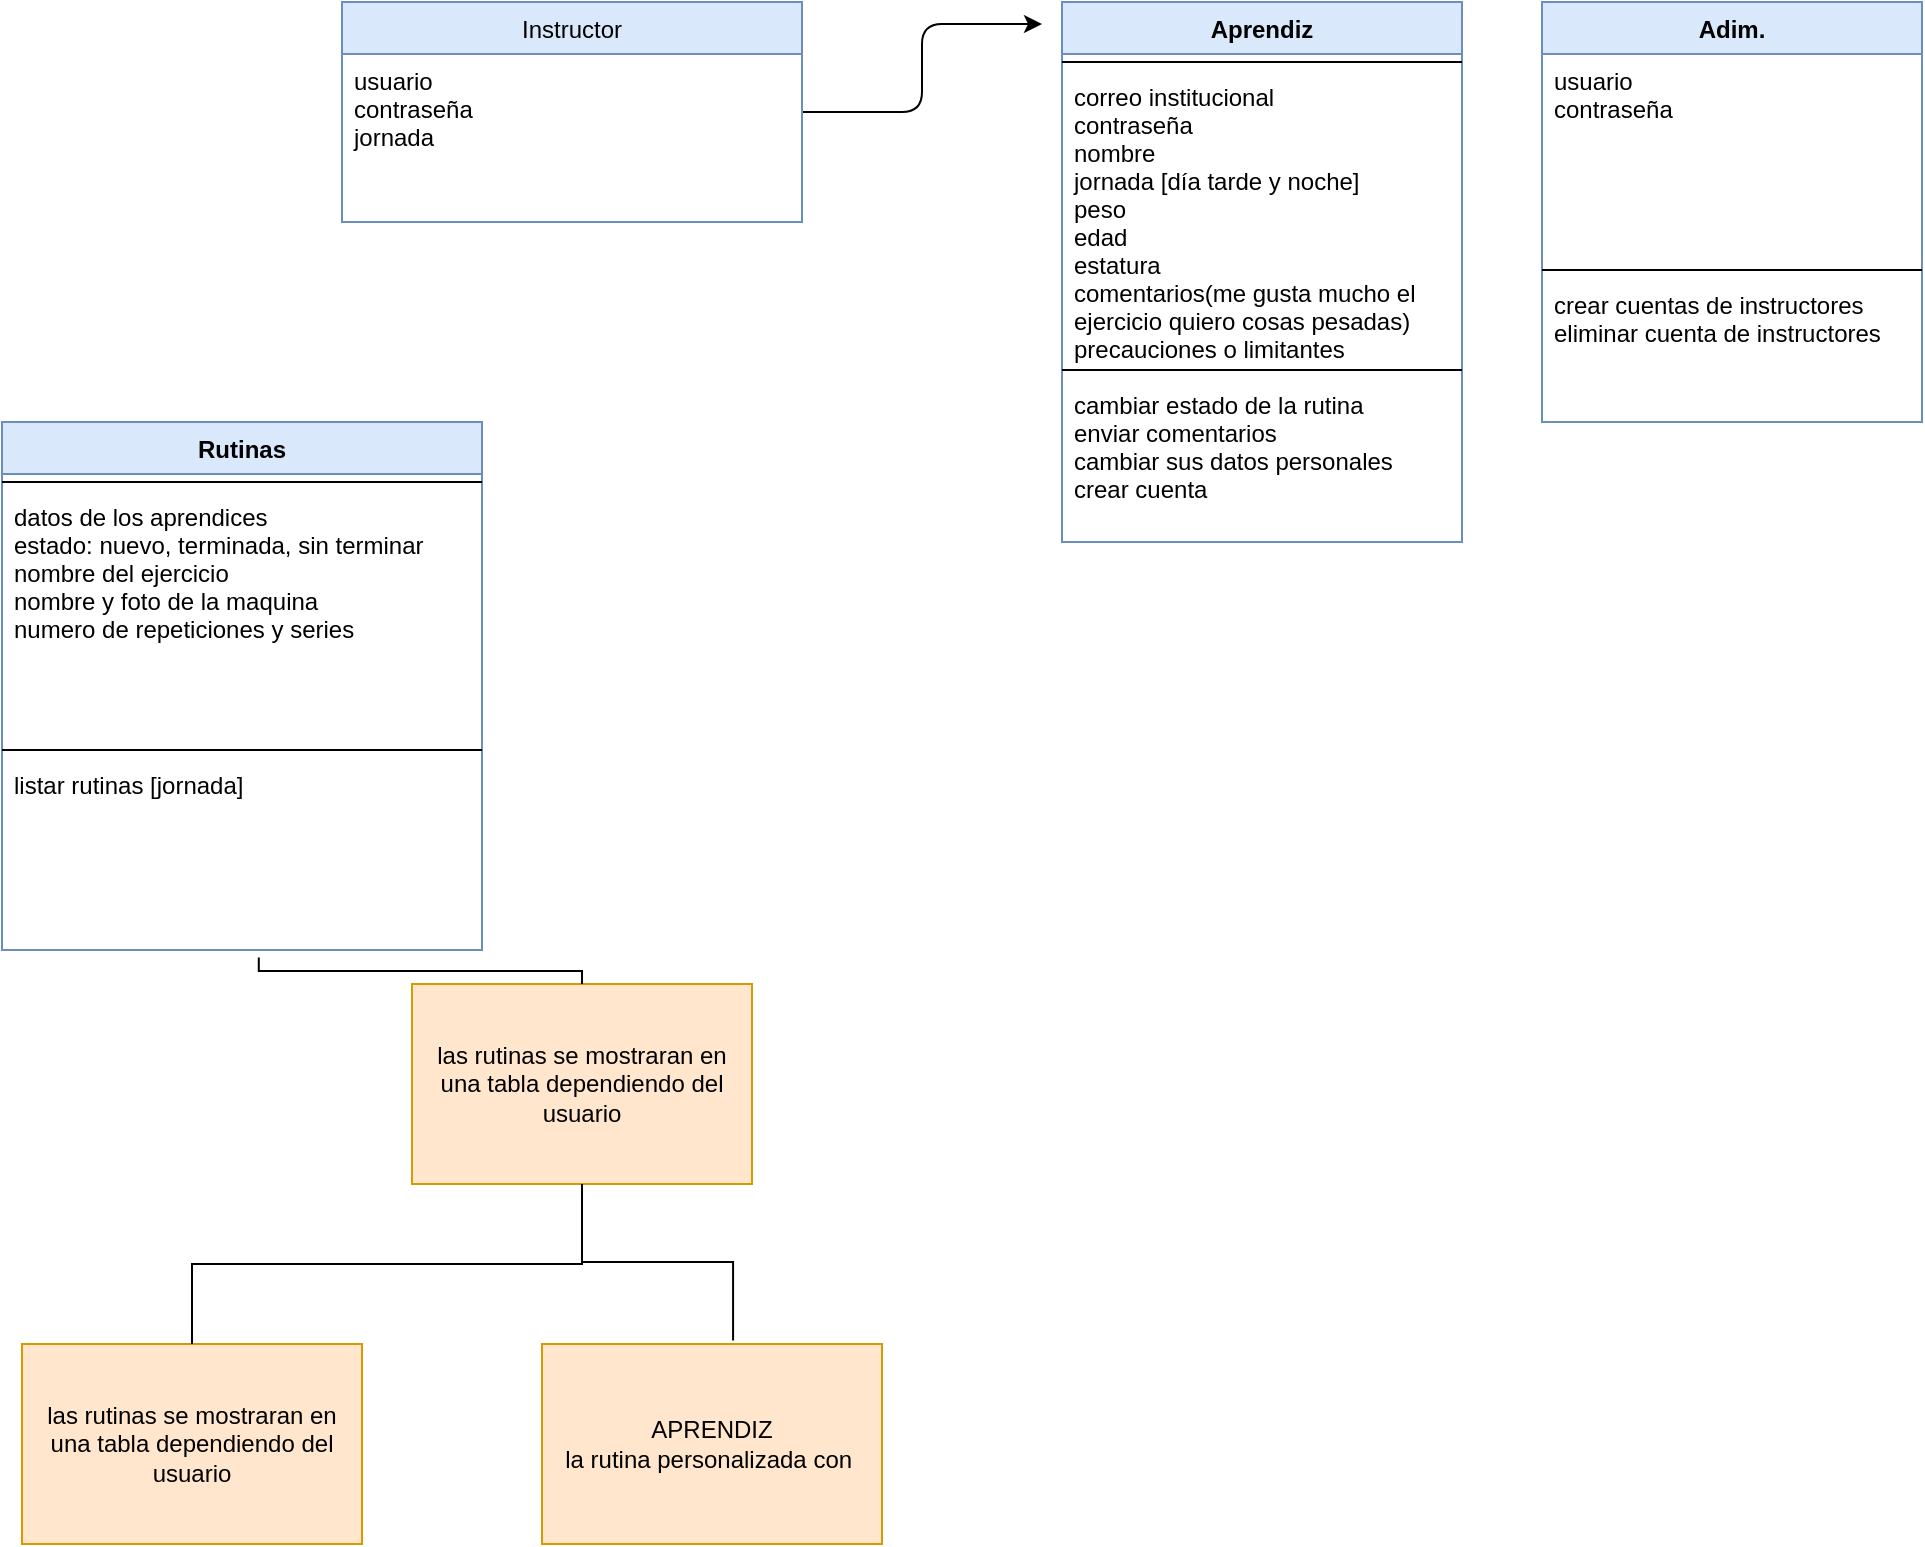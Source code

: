 <mxfile version="13.6.5" type="device"><diagram id="tiSia_EYbJKMlvK69cE2" name="Page-1"><mxGraphModel dx="1393" dy="855" grid="1" gridSize="10" guides="1" tooltips="1" connect="1" arrows="1" fold="1" page="1" pageScale="1" pageWidth="827" pageHeight="1169" math="0" shadow="0"><root><mxCell id="0"/><mxCell id="1" parent="0"/><mxCell id="CPXpPrc4PPXqg7XYj5Fg-28" value="las rutinas se mostraran en una tabla dependiendo del usuario" style="whiteSpace=wrap;html=1;align=center;verticalAlign=middle;treeFolding=1;treeMoving=1;newEdgeStyle={&quot;edgeStyle&quot;:&quot;elbowEdgeStyle&quot;,&quot;startArrow&quot;:&quot;none&quot;,&quot;endArrow&quot;:&quot;none&quot;};fillColor=#ffe6cc;strokeColor=#d79b00;" parent="1" vertex="1" collapsed="1"><mxGeometry x="-125" y="610" width="170" height="100" as="geometry"/></mxCell><mxCell id="CPXpPrc4PPXqg7XYj5Fg-29" value="" style="edgeStyle=elbowEdgeStyle;elbow=vertical;startArrow=none;endArrow=none;rounded=0;exitX=0.535;exitY=1.039;exitDx=0;exitDy=0;exitPerimeter=0;" parent="1" source="CPXpPrc4PPXqg7XYj5Fg-17" target="CPXpPrc4PPXqg7XYj5Fg-28" edge="1"><mxGeometry relative="1" as="geometry"><mxPoint x="160" y="480" as="sourcePoint"/><mxPoint x="210" y="590" as="targetPoint"/></mxGeometry></mxCell><mxCell id="CPXpPrc4PPXqg7XYj5Fg-31" value="" style="edgeStyle=elbowEdgeStyle;elbow=horizontal;endArrow=classic;html=1;" parent="1" source="CPXpPrc4PPXqg7XYj5Fg-2" edge="1"><mxGeometry width="50" height="50" relative="1" as="geometry"><mxPoint x="80" y="310" as="sourcePoint"/><mxPoint x="190" y="130" as="targetPoint"/></mxGeometry></mxCell><mxCell id="CPXpPrc4PPXqg7XYj5Fg-2" value="Instructor" style="swimlane;fontStyle=0;childLayout=stackLayout;horizontal=1;startSize=26;fillColor=#dae8fc;horizontalStack=0;resizeParent=1;resizeParentMax=0;resizeLast=0;collapsible=1;marginBottom=0;strokeColor=#6c8ebf;" parent="1" vertex="1"><mxGeometry x="-160" y="119" width="230" height="110" as="geometry"/></mxCell><mxCell id="CPXpPrc4PPXqg7XYj5Fg-3" value="usuario&#10;contraseña&#10;jornada&#10;" style="text;strokeColor=none;fillColor=none;align=left;verticalAlign=top;spacingLeft=4;spacingRight=4;overflow=hidden;rotatable=0;points=[[0,0.5],[1,0.5]];portConstraint=eastwest;" parent="CPXpPrc4PPXqg7XYj5Fg-2" vertex="1"><mxGeometry y="26" width="230" height="84" as="geometry"/></mxCell><mxCell id="CPXpPrc4PPXqg7XYj5Fg-18" value="Aprendiz" style="swimlane;fontStyle=1;align=center;verticalAlign=top;childLayout=stackLayout;horizontal=1;startSize=26;horizontalStack=0;resizeParent=1;resizeParentMax=0;resizeLast=0;collapsible=1;marginBottom=0;fillColor=#dae8fc;strokeColor=#6c8ebf;" parent="1" vertex="1"><mxGeometry x="200" y="119" width="200" height="270" as="geometry"/></mxCell><mxCell id="CPXpPrc4PPXqg7XYj5Fg-20" value="" style="line;strokeWidth=1;fillColor=none;align=left;verticalAlign=middle;spacingTop=-1;spacingLeft=3;spacingRight=3;rotatable=0;labelPosition=right;points=[];portConstraint=eastwest;" parent="CPXpPrc4PPXqg7XYj5Fg-18" vertex="1"><mxGeometry y="26" width="200" height="8" as="geometry"/></mxCell><mxCell id="CPXpPrc4PPXqg7XYj5Fg-19" value="correo institucional&#10;contraseña&#10;nombre&#10;jornada [día tarde y noche]&#10;peso&#10;edad&#10;estatura&#10;comentarios(me gusta mucho el &#10;ejercicio quiero cosas pesadas)&#10;precauciones o limitantes&#10;&#10;&#10;" style="text;strokeColor=none;fillColor=none;align=left;verticalAlign=top;spacingLeft=4;spacingRight=4;overflow=hidden;rotatable=0;points=[[0,0.5],[1,0.5]];portConstraint=eastwest;" parent="CPXpPrc4PPXqg7XYj5Fg-18" vertex="1"><mxGeometry y="34" width="200" height="146" as="geometry"/></mxCell><mxCell id="CPXpPrc4PPXqg7XYj5Fg-30" value="" style="line;strokeWidth=1;fillColor=none;align=left;verticalAlign=middle;spacingTop=-1;spacingLeft=3;spacingRight=3;rotatable=0;labelPosition=right;points=[];portConstraint=eastwest;" parent="CPXpPrc4PPXqg7XYj5Fg-18" vertex="1"><mxGeometry y="180" width="200" height="8" as="geometry"/></mxCell><mxCell id="CPXpPrc4PPXqg7XYj5Fg-21" value="cambiar estado de la rutina &#10;enviar comentarios&#10;cambiar sus datos personales&#10;crear cuenta" style="text;strokeColor=none;fillColor=none;align=left;verticalAlign=top;spacingLeft=4;spacingRight=4;overflow=hidden;rotatable=0;points=[[0,0.5],[1,0.5]];portConstraint=eastwest;" parent="CPXpPrc4PPXqg7XYj5Fg-18" vertex="1"><mxGeometry y="188" width="200" height="82" as="geometry"/></mxCell><mxCell id="86vtieUjII6Jvk5vjJow-2" value="Adim." style="swimlane;fontStyle=1;align=center;verticalAlign=top;childLayout=stackLayout;horizontal=1;startSize=26;horizontalStack=0;resizeParent=1;resizeParentMax=0;resizeLast=0;collapsible=1;marginBottom=0;fillColor=#dae8fc;strokeColor=#6c8ebf;" vertex="1" parent="1"><mxGeometry x="440" y="119" width="190" height="210" as="geometry"/></mxCell><mxCell id="86vtieUjII6Jvk5vjJow-3" value="usuario&#10;contraseña" style="text;strokeColor=none;fillColor=none;align=left;verticalAlign=top;spacingLeft=4;spacingRight=4;overflow=hidden;rotatable=0;points=[[0,0.5],[1,0.5]];portConstraint=eastwest;" vertex="1" parent="86vtieUjII6Jvk5vjJow-2"><mxGeometry y="26" width="190" height="104" as="geometry"/></mxCell><mxCell id="86vtieUjII6Jvk5vjJow-4" value="" style="line;strokeWidth=1;fillColor=none;align=left;verticalAlign=middle;spacingTop=-1;spacingLeft=3;spacingRight=3;rotatable=0;labelPosition=right;points=[];portConstraint=eastwest;" vertex="1" parent="86vtieUjII6Jvk5vjJow-2"><mxGeometry y="130" width="190" height="8" as="geometry"/></mxCell><mxCell id="86vtieUjII6Jvk5vjJow-5" value="crear cuentas de instructores&#10;eliminar cuenta de instructores" style="text;strokeColor=none;fillColor=none;align=left;verticalAlign=top;spacingLeft=4;spacingRight=4;overflow=hidden;rotatable=0;points=[[0,0.5],[1,0.5]];portConstraint=eastwest;" vertex="1" parent="86vtieUjII6Jvk5vjJow-2"><mxGeometry y="138" width="190" height="72" as="geometry"/></mxCell><mxCell id="CPXpPrc4PPXqg7XYj5Fg-14" value="Rutinas" style="swimlane;fontStyle=1;align=center;verticalAlign=top;childLayout=stackLayout;horizontal=1;startSize=26;horizontalStack=0;resizeParent=1;resizeParentMax=0;resizeLast=0;collapsible=1;marginBottom=0;fillColor=#dae8fc;strokeColor=#6c8ebf;" parent="1" vertex="1"><mxGeometry x="-330" y="329" width="240" height="264" as="geometry"/></mxCell><mxCell id="CPXpPrc4PPXqg7XYj5Fg-16" value="" style="line;strokeWidth=1;fillColor=none;align=left;verticalAlign=middle;spacingTop=-1;spacingLeft=3;spacingRight=3;rotatable=0;labelPosition=right;points=[];portConstraint=eastwest;" parent="CPXpPrc4PPXqg7XYj5Fg-14" vertex="1"><mxGeometry y="26" width="240" height="8" as="geometry"/></mxCell><mxCell id="CPXpPrc4PPXqg7XYj5Fg-15" value="datos de los aprendices&#10;estado: nuevo, terminada, sin terminar&#10;nombre del ejercicio&#10;nombre y foto de la maquina&#10;numero de repeticiones y series&#10;" style="text;strokeColor=none;fillColor=none;align=left;verticalAlign=top;spacingLeft=4;spacingRight=4;overflow=hidden;rotatable=0;points=[[0,0.5],[1,0.5]];portConstraint=eastwest;" parent="CPXpPrc4PPXqg7XYj5Fg-14" vertex="1"><mxGeometry y="34" width="240" height="126" as="geometry"/></mxCell><mxCell id="86vtieUjII6Jvk5vjJow-1" value="" style="line;strokeWidth=1;fillColor=none;align=left;verticalAlign=middle;spacingTop=-1;spacingLeft=3;spacingRight=3;rotatable=0;labelPosition=right;points=[];portConstraint=eastwest;" vertex="1" parent="CPXpPrc4PPXqg7XYj5Fg-14"><mxGeometry y="160" width="240" height="8" as="geometry"/></mxCell><mxCell id="CPXpPrc4PPXqg7XYj5Fg-17" value="listar rutinas [jornada]&#10;&#10;" style="text;strokeColor=none;fillColor=none;align=left;verticalAlign=top;spacingLeft=4;spacingRight=4;overflow=hidden;rotatable=0;points=[[0,0.5],[1,0.5]];portConstraint=eastwest;" parent="CPXpPrc4PPXqg7XYj5Fg-14" vertex="1"><mxGeometry y="168" width="240" height="96" as="geometry"/></mxCell><mxCell id="86vtieUjII6Jvk5vjJow-9" value="las rutinas se mostraran en una tabla dependiendo del usuario" style="whiteSpace=wrap;html=1;align=center;verticalAlign=middle;treeFolding=1;treeMoving=1;newEdgeStyle={&quot;edgeStyle&quot;:&quot;elbowEdgeStyle&quot;,&quot;startArrow&quot;:&quot;none&quot;,&quot;endArrow&quot;:&quot;none&quot;};fillColor=#ffe6cc;strokeColor=#d79b00;" vertex="1" collapsed="1" parent="1"><mxGeometry x="-320" y="790" width="170" height="100" as="geometry"/></mxCell><mxCell id="86vtieUjII6Jvk5vjJow-10" value="" style="edgeStyle=elbowEdgeStyle;elbow=vertical;startArrow=none;endArrow=none;rounded=0;exitX=0.5;exitY=0;exitDx=0;exitDy=0;entryX=0.5;entryY=1;entryDx=0;entryDy=0;" edge="1" parent="1" source="86vtieUjII6Jvk5vjJow-9" target="CPXpPrc4PPXqg7XYj5Fg-28"><mxGeometry relative="1" as="geometry"><mxPoint x="-20" y="720" as="sourcePoint"/><mxPoint x="356.6" y="784.256" as="targetPoint"/></mxGeometry></mxCell><mxCell id="86vtieUjII6Jvk5vjJow-11" value="" style="edgeStyle=elbowEdgeStyle;elbow=vertical;startArrow=none;endArrow=none;rounded=0;exitX=0.5;exitY=1;exitDx=0;exitDy=0;entryX=0.562;entryY=-0.017;entryDx=0;entryDy=0;entryPerimeter=0;" edge="1" parent="1" source="CPXpPrc4PPXqg7XYj5Fg-28" target="86vtieUjII6Jvk5vjJow-12"><mxGeometry relative="1" as="geometry"><mxPoint x="414" y="730" as="sourcePoint"/><mxPoint x="554" y="740" as="targetPoint"/></mxGeometry></mxCell><mxCell id="86vtieUjII6Jvk5vjJow-12" value="APRENDIZ&lt;br&gt;la rutina personalizada con&amp;nbsp;" style="whiteSpace=wrap;html=1;align=center;verticalAlign=middle;treeFolding=1;treeMoving=1;newEdgeStyle={&quot;edgeStyle&quot;:&quot;elbowEdgeStyle&quot;,&quot;startArrow&quot;:&quot;none&quot;,&quot;endArrow&quot;:&quot;none&quot;};fillColor=#ffe6cc;strokeColor=#d79b00;" vertex="1" collapsed="1" parent="1"><mxGeometry x="-60" y="790" width="170" height="100" as="geometry"/></mxCell></root></mxGraphModel></diagram></mxfile>